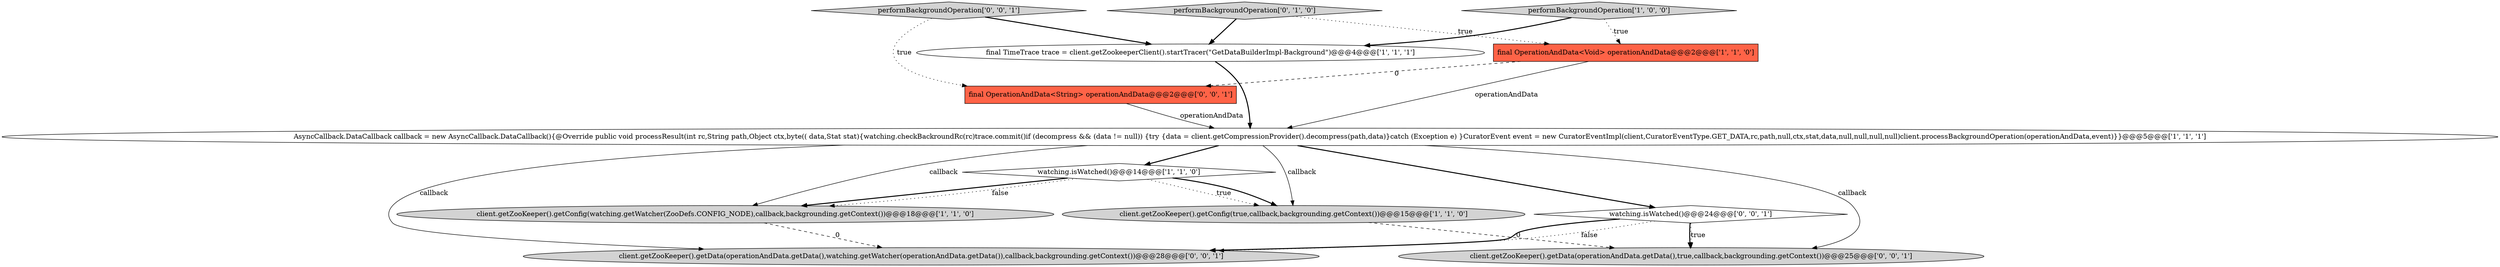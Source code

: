digraph {
1 [style = filled, label = "AsyncCallback.DataCallback callback = new AsyncCallback.DataCallback(){@Override public void processResult(int rc,String path,Object ctx,byte(( data,Stat stat){watching.checkBackroundRc(rc)trace.commit()if (decompress && (data != null)) {try {data = client.getCompressionProvider().decompress(path,data)}catch (Exception e) }CuratorEvent event = new CuratorEventImpl(client,CuratorEventType.GET_DATA,rc,path,null,ctx,stat,data,null,null,null,null)client.processBackgroundOperation(operationAndData,event)}}@@@5@@@['1', '1', '1']", fillcolor = white, shape = ellipse image = "AAA0AAABBB1BBB"];
12 [style = filled, label = "performBackgroundOperation['0', '0', '1']", fillcolor = lightgray, shape = diamond image = "AAA0AAABBB3BBB"];
4 [style = filled, label = "client.getZooKeeper().getConfig(watching.getWatcher(ZooDefs.CONFIG_NODE),callback,backgrounding.getContext())@@@18@@@['1', '1', '0']", fillcolor = lightgray, shape = ellipse image = "AAA0AAABBB1BBB"];
3 [style = filled, label = "performBackgroundOperation['1', '0', '0']", fillcolor = lightgray, shape = diamond image = "AAA0AAABBB1BBB"];
0 [style = filled, label = "client.getZooKeeper().getConfig(true,callback,backgrounding.getContext())@@@15@@@['1', '1', '0']", fillcolor = lightgray, shape = ellipse image = "AAA0AAABBB1BBB"];
5 [style = filled, label = "final TimeTrace trace = client.getZookeeperClient().startTracer(\"GetDataBuilderImpl-Background\")@@@4@@@['1', '1', '1']", fillcolor = white, shape = ellipse image = "AAA0AAABBB1BBB"];
6 [style = filled, label = "final OperationAndData<Void> operationAndData@@@2@@@['1', '1', '0']", fillcolor = tomato, shape = box image = "AAA0AAABBB1BBB"];
9 [style = filled, label = "client.getZooKeeper().getData(operationAndData.getData(),true,callback,backgrounding.getContext())@@@25@@@['0', '0', '1']", fillcolor = lightgray, shape = ellipse image = "AAA0AAABBB3BBB"];
11 [style = filled, label = "client.getZooKeeper().getData(operationAndData.getData(),watching.getWatcher(operationAndData.getData()),callback,backgrounding.getContext())@@@28@@@['0', '0', '1']", fillcolor = lightgray, shape = ellipse image = "AAA0AAABBB3BBB"];
8 [style = filled, label = "watching.isWatched()@@@24@@@['0', '0', '1']", fillcolor = white, shape = diamond image = "AAA0AAABBB3BBB"];
7 [style = filled, label = "performBackgroundOperation['0', '1', '0']", fillcolor = lightgray, shape = diamond image = "AAA0AAABBB2BBB"];
2 [style = filled, label = "watching.isWatched()@@@14@@@['1', '1', '0']", fillcolor = white, shape = diamond image = "AAA0AAABBB1BBB"];
10 [style = filled, label = "final OperationAndData<String> operationAndData@@@2@@@['0', '0', '1']", fillcolor = tomato, shape = box image = "AAA0AAABBB3BBB"];
6->1 [style = solid, label="operationAndData"];
7->6 [style = dotted, label="true"];
2->0 [style = dotted, label="true"];
1->8 [style = bold, label=""];
8->11 [style = dotted, label="false"];
12->5 [style = bold, label=""];
1->11 [style = solid, label="callback"];
10->1 [style = solid, label="operationAndData"];
3->6 [style = dotted, label="true"];
1->9 [style = solid, label="callback"];
2->4 [style = bold, label=""];
1->4 [style = solid, label="callback"];
6->10 [style = dashed, label="0"];
5->1 [style = bold, label=""];
3->5 [style = bold, label=""];
2->0 [style = bold, label=""];
7->5 [style = bold, label=""];
1->0 [style = solid, label="callback"];
12->10 [style = dotted, label="true"];
8->9 [style = bold, label=""];
1->2 [style = bold, label=""];
2->4 [style = dotted, label="false"];
8->9 [style = dotted, label="true"];
0->9 [style = dashed, label="0"];
4->11 [style = dashed, label="0"];
8->11 [style = bold, label=""];
}
